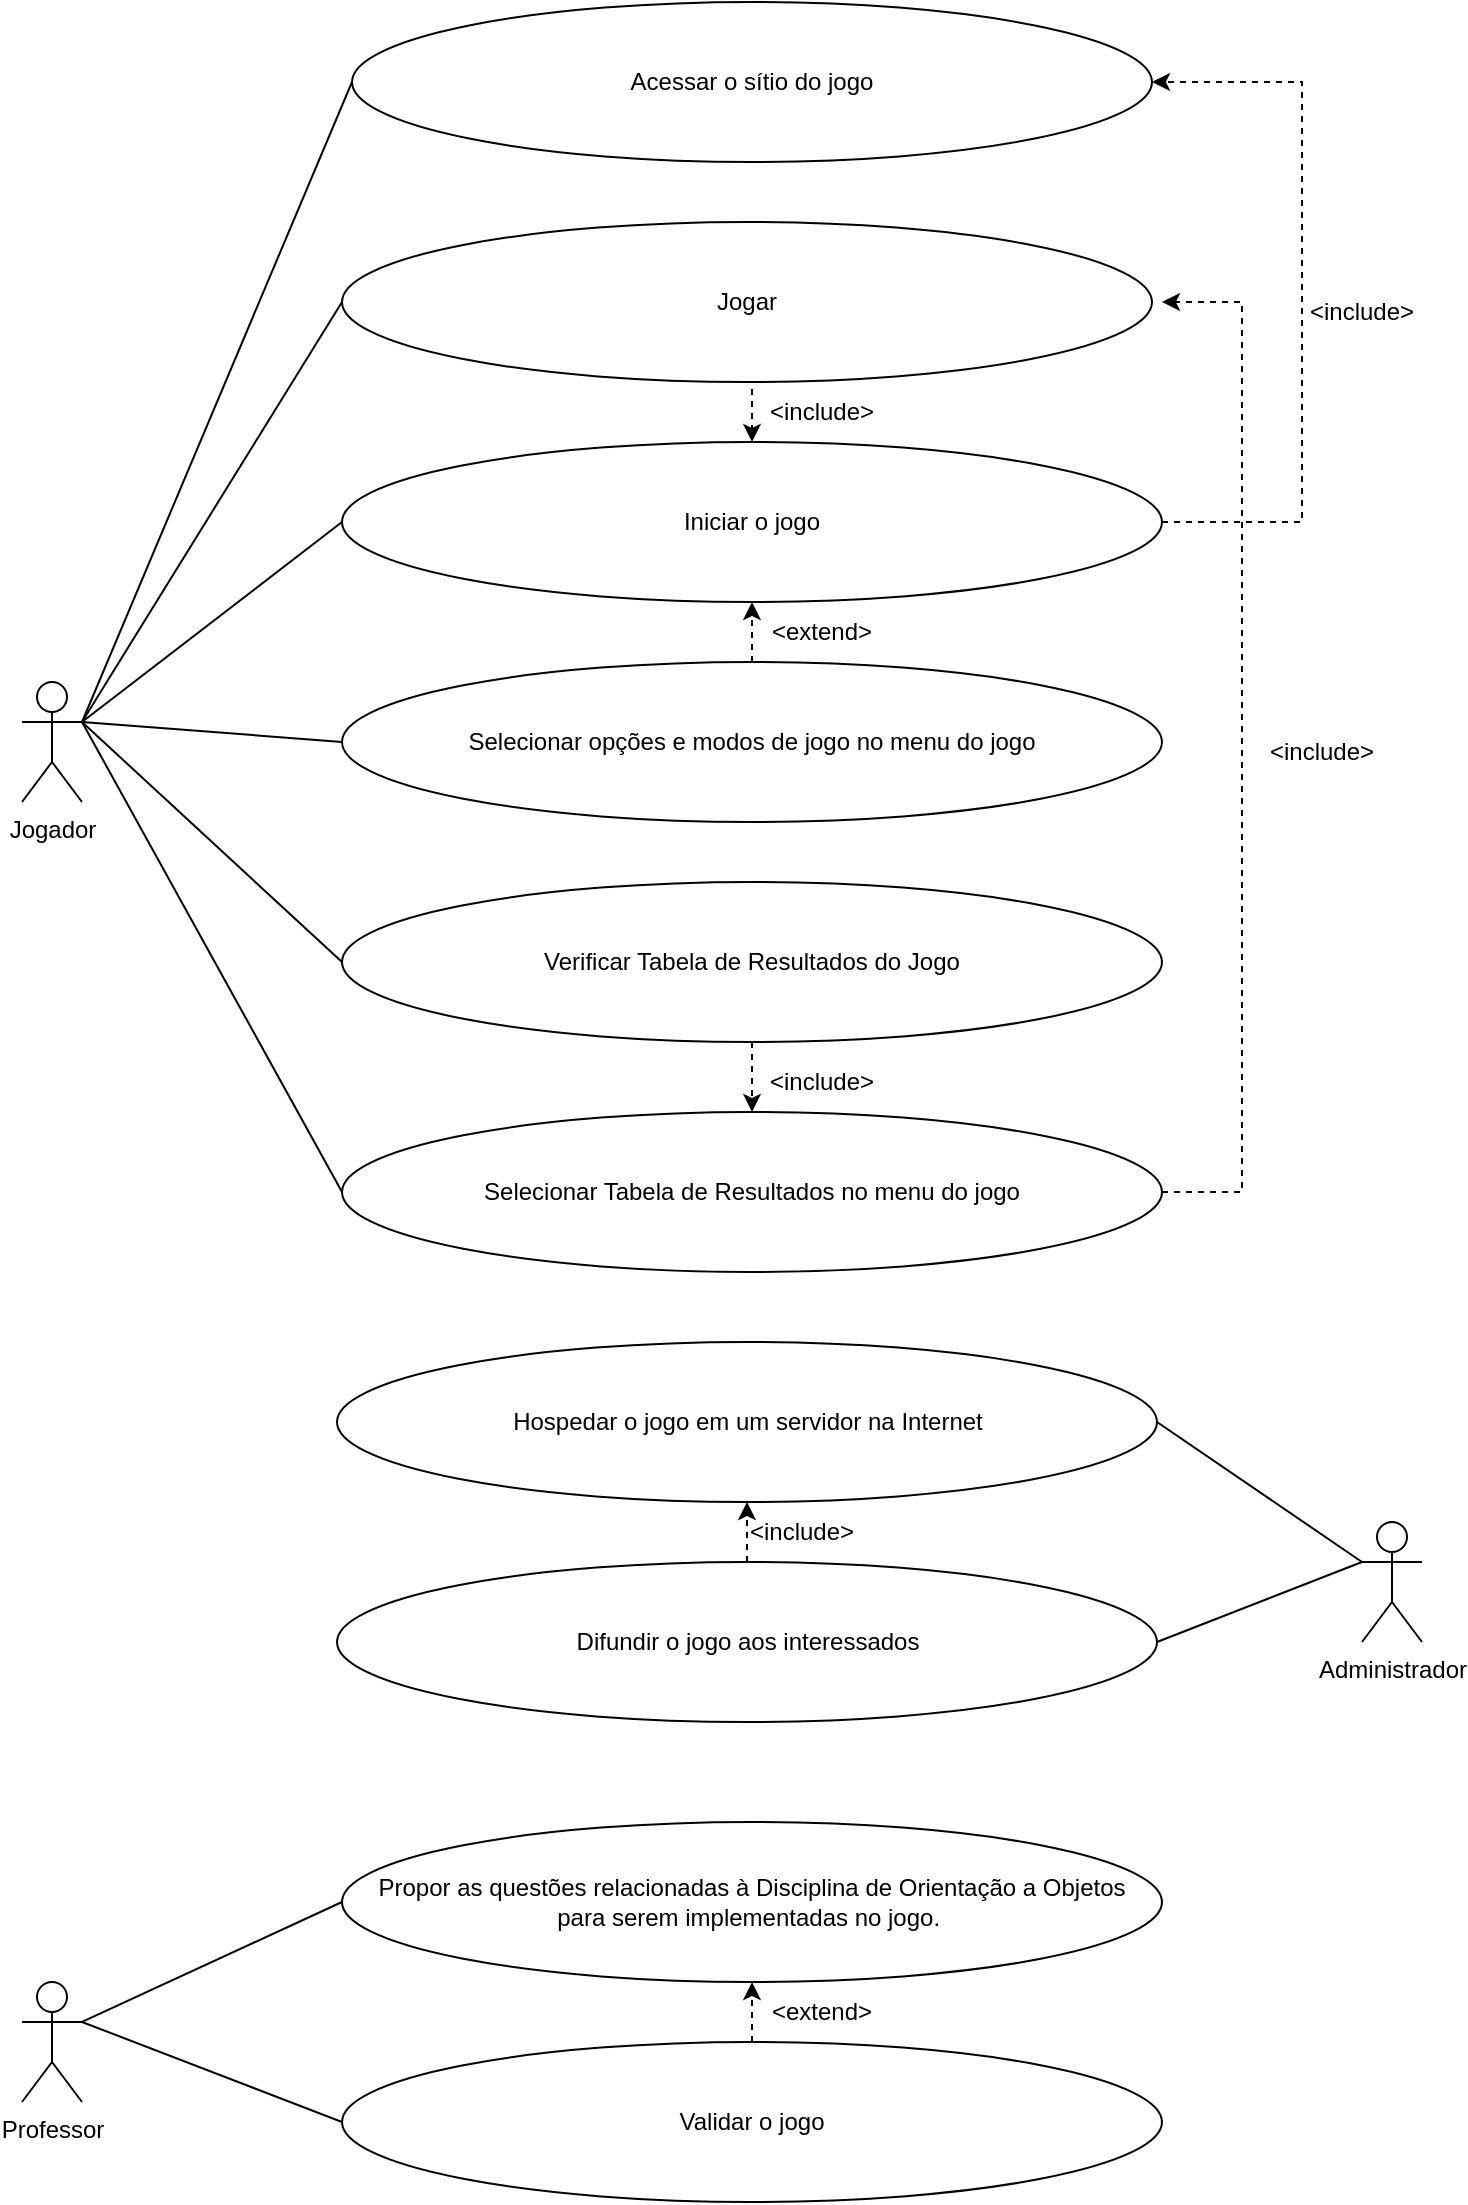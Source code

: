 <mxfile version="18.0.4" type="google"><diagram id="V3hnBKopdVOOUEOZ1lTN" name="Page-1"><mxGraphModel grid="1" page="1" gridSize="10" guides="1" tooltips="1" connect="1" arrows="1" fold="1" pageScale="1" pageWidth="827" pageHeight="1169" math="0" shadow="0"><root><mxCell id="0"/><mxCell id="1" parent="0"/><mxCell id="VwYyqZ0FLOTYkRQRMPDI-3" style="rounded=0;orthogonalLoop=1;jettySize=auto;html=1;exitX=1;exitY=0.333;exitDx=0;exitDy=0;exitPerimeter=0;entryX=0;entryY=0.5;entryDx=0;entryDy=0;endArrow=none;endFill=0;" edge="1" parent="1" source="VwYyqZ0FLOTYkRQRMPDI-1" target="VwYyqZ0FLOTYkRQRMPDI-2"><mxGeometry relative="1" as="geometry"/></mxCell><mxCell id="VwYyqZ0FLOTYkRQRMPDI-1" value="Jogador" style="shape=umlActor;verticalLabelPosition=bottom;verticalAlign=top;html=1;outlineConnect=0;" vertex="1" parent="1"><mxGeometry x="70" y="370" width="30" height="60" as="geometry"/></mxCell><mxCell id="U880KlIerh4iNBK9p3OE-11" style="edgeStyle=orthogonalEdgeStyle;rounded=0;orthogonalLoop=1;jettySize=auto;html=1;exitX=0.5;exitY=1;exitDx=0;exitDy=0;entryX=0.5;entryY=0;entryDx=0;entryDy=0;endArrow=classic;endFill=1;dashed=1;" edge="1" parent="1" source="VwYyqZ0FLOTYkRQRMPDI-2" target="VwYyqZ0FLOTYkRQRMPDI-6"><mxGeometry relative="1" as="geometry"/></mxCell><mxCell id="VwYyqZ0FLOTYkRQRMPDI-2" value="Jogar" style="ellipse;whiteSpace=wrap;html=1;" vertex="1" parent="1"><mxGeometry x="230" y="140" width="405" height="80" as="geometry"/></mxCell><mxCell id="VwYyqZ0FLOTYkRQRMPDI-4" value="Acessar o sítio do jogo" style="ellipse;whiteSpace=wrap;html=1;" vertex="1" parent="1"><mxGeometry x="235" y="30" width="400" height="80" as="geometry"/></mxCell><mxCell id="VwYyqZ0FLOTYkRQRMPDI-5" style="rounded=0;orthogonalLoop=1;jettySize=auto;html=1;endArrow=none;endFill=0;entryX=0;entryY=0.5;entryDx=0;entryDy=0;" edge="1" parent="1" target="VwYyqZ0FLOTYkRQRMPDI-4"><mxGeometry relative="1" as="geometry"><mxPoint x="100" y="390" as="sourcePoint"/><mxPoint x="230" y="290" as="targetPoint"/></mxGeometry></mxCell><mxCell id="U880KlIerh4iNBK9p3OE-17" style="edgeStyle=orthogonalEdgeStyle;rounded=0;orthogonalLoop=1;jettySize=auto;html=1;exitX=1;exitY=0.5;exitDx=0;exitDy=0;entryX=1;entryY=0.5;entryDx=0;entryDy=0;endArrow=classic;endFill=1;dashed=1;" edge="1" parent="1" source="VwYyqZ0FLOTYkRQRMPDI-6" target="VwYyqZ0FLOTYkRQRMPDI-4"><mxGeometry relative="1" as="geometry"><Array as="points"><mxPoint x="710" y="290"/><mxPoint x="710" y="70"/></Array></mxGeometry></mxCell><mxCell id="VwYyqZ0FLOTYkRQRMPDI-6" value="Iniciar o jogo" style="ellipse;whiteSpace=wrap;html=1;" vertex="1" parent="1"><mxGeometry x="230" y="250" width="410" height="80" as="geometry"/></mxCell><mxCell id="VwYyqZ0FLOTYkRQRMPDI-7" style="rounded=0;orthogonalLoop=1;jettySize=auto;html=1;entryX=0;entryY=0.5;entryDx=0;entryDy=0;endArrow=none;endFill=0;exitX=1;exitY=0.333;exitDx=0;exitDy=0;exitPerimeter=0;" edge="1" parent="1" target="VwYyqZ0FLOTYkRQRMPDI-6" source="VwYyqZ0FLOTYkRQRMPDI-1"><mxGeometry relative="1" as="geometry"><mxPoint x="110" y="240" as="sourcePoint"/><mxPoint x="240" y="190" as="targetPoint"/></mxGeometry></mxCell><mxCell id="VwYyqZ0FLOTYkRQRMPDI-10" value="Administrador" style="shape=umlActor;verticalLabelPosition=bottom;verticalAlign=top;html=1;outlineConnect=0;" vertex="1" parent="1"><mxGeometry x="740" y="790" width="30" height="60" as="geometry"/></mxCell><mxCell id="VwYyqZ0FLOTYkRQRMPDI-11" value="Hospedar o jogo em um servidor na Internet" style="ellipse;whiteSpace=wrap;html=1;" vertex="1" parent="1"><mxGeometry x="227.5" y="700" width="410" height="80" as="geometry"/></mxCell><mxCell id="VwYyqZ0FLOTYkRQRMPDI-12" style="rounded=0;orthogonalLoop=1;jettySize=auto;html=1;entryX=0;entryY=0.333;entryDx=0;entryDy=0;endArrow=none;endFill=0;entryPerimeter=0;exitX=1;exitY=0.5;exitDx=0;exitDy=0;" edge="1" parent="1" source="VwYyqZ0FLOTYkRQRMPDI-11" target="VwYyqZ0FLOTYkRQRMPDI-10"><mxGeometry relative="1" as="geometry"><mxPoint x="110" y="520" as="sourcePoint"/><mxPoint x="230" y="550" as="targetPoint"/></mxGeometry></mxCell><mxCell id="U880KlIerh4iNBK9p3OE-3" style="rounded=0;orthogonalLoop=1;jettySize=auto;html=1;exitX=1;exitY=0.333;exitDx=0;exitDy=0;exitPerimeter=0;endArrow=none;endFill=0;entryX=0;entryY=0.5;entryDx=0;entryDy=0;" edge="1" parent="1" source="U880KlIerh4iNBK9p3OE-1" target="U880KlIerh4iNBK9p3OE-2"><mxGeometry relative="1" as="geometry"/></mxCell><mxCell id="U880KlIerh4iNBK9p3OE-1" value="Professor" style="shape=umlActor;verticalLabelPosition=bottom;verticalAlign=top;html=1;outlineConnect=0;" vertex="1" parent="1"><mxGeometry x="70" y="1020" width="30" height="60" as="geometry"/></mxCell><mxCell id="U880KlIerh4iNBK9p3OE-2" value="Propor as questões relacionadas à Disciplina de Orientação a Objetos &lt;br&gt;para serem implementadas no jogo.&amp;nbsp;" style="ellipse;whiteSpace=wrap;html=1;" vertex="1" parent="1"><mxGeometry x="230" y="940" width="410" height="80" as="geometry"/></mxCell><mxCell id="U880KlIerh4iNBK9p3OE-7" style="edgeStyle=none;rounded=0;orthogonalLoop=1;jettySize=auto;html=1;exitX=0;exitY=0.5;exitDx=0;exitDy=0;endArrow=none;endFill=0;entryX=1;entryY=0.333;entryDx=0;entryDy=0;entryPerimeter=0;" edge="1" parent="1" source="U880KlIerh4iNBK9p3OE-6" target="VwYyqZ0FLOTYkRQRMPDI-1"><mxGeometry relative="1" as="geometry"><mxPoint x="110" y="240" as="targetPoint"/></mxGeometry></mxCell><mxCell id="U880KlIerh4iNBK9p3OE-13" style="edgeStyle=orthogonalEdgeStyle;rounded=0;orthogonalLoop=1;jettySize=auto;html=1;exitX=0.5;exitY=0;exitDx=0;exitDy=0;entryX=0.5;entryY=1;entryDx=0;entryDy=0;dashed=1;endArrow=classic;endFill=1;" edge="1" parent="1" source="U880KlIerh4iNBK9p3OE-6" target="VwYyqZ0FLOTYkRQRMPDI-6"><mxGeometry relative="1" as="geometry"/></mxCell><mxCell id="U880KlIerh4iNBK9p3OE-6" value="Selecionar opções e modos de jogo no menu do jogo" style="ellipse;whiteSpace=wrap;html=1;" vertex="1" parent="1"><mxGeometry x="230" y="360" width="410" height="80" as="geometry"/></mxCell><mxCell id="U880KlIerh4iNBK9p3OE-9" style="edgeStyle=none;rounded=0;orthogonalLoop=1;jettySize=auto;html=1;exitX=1;exitY=0.5;exitDx=0;exitDy=0;endArrow=none;endFill=0;" edge="1" parent="1" source="U880KlIerh4iNBK9p3OE-8"><mxGeometry relative="1" as="geometry"><mxPoint x="740" y="810" as="targetPoint"/></mxGeometry></mxCell><mxCell id="U880KlIerh4iNBK9p3OE-26" style="edgeStyle=orthogonalEdgeStyle;rounded=0;orthogonalLoop=1;jettySize=auto;html=1;exitX=0.5;exitY=0;exitDx=0;exitDy=0;entryX=0.5;entryY=1;entryDx=0;entryDy=0;dashed=1;endArrow=classic;endFill=1;" edge="1" parent="1" source="U880KlIerh4iNBK9p3OE-8" target="VwYyqZ0FLOTYkRQRMPDI-11"><mxGeometry relative="1" as="geometry"/></mxCell><mxCell id="U880KlIerh4iNBK9p3OE-8" value="Difundir o jogo aos interessados" style="ellipse;whiteSpace=wrap;html=1;" vertex="1" parent="1"><mxGeometry x="227.5" y="810" width="410" height="80" as="geometry"/></mxCell><mxCell id="U880KlIerh4iNBK9p3OE-12" value="&amp;lt;include&amp;gt;" style="text;html=1;strokeColor=none;fillColor=none;align=center;verticalAlign=middle;whiteSpace=wrap;rounded=0;" vertex="1" parent="1"><mxGeometry x="440" y="220" width="60" height="30" as="geometry"/></mxCell><mxCell id="U880KlIerh4iNBK9p3OE-14" value="&amp;lt;extend&amp;gt;" style="text;html=1;strokeColor=none;fillColor=none;align=center;verticalAlign=middle;whiteSpace=wrap;rounded=0;" vertex="1" parent="1"><mxGeometry x="440" y="330" width="60" height="30" as="geometry"/></mxCell><mxCell id="U880KlIerh4iNBK9p3OE-16" style="rounded=0;orthogonalLoop=1;jettySize=auto;html=1;exitX=0;exitY=0.5;exitDx=0;exitDy=0;endArrow=none;endFill=0;" edge="1" parent="1" source="U880KlIerh4iNBK9p3OE-15"><mxGeometry relative="1" as="geometry"><mxPoint x="100" y="390" as="targetPoint"/></mxGeometry></mxCell><mxCell id="U880KlIerh4iNBK9p3OE-21" style="edgeStyle=orthogonalEdgeStyle;rounded=0;orthogonalLoop=1;jettySize=auto;html=1;exitX=0.5;exitY=1;exitDx=0;exitDy=0;entryX=0.5;entryY=0;entryDx=0;entryDy=0;dashed=1;endArrow=classic;endFill=1;" edge="1" parent="1" source="U880KlIerh4iNBK9p3OE-15" target="U880KlIerh4iNBK9p3OE-19"><mxGeometry relative="1" as="geometry"/></mxCell><mxCell id="U880KlIerh4iNBK9p3OE-15" value="Verificar Tabela de Resultados do Jogo" style="ellipse;whiteSpace=wrap;html=1;" vertex="1" parent="1"><mxGeometry x="230" y="470" width="410" height="80" as="geometry"/></mxCell><mxCell id="U880KlIerh4iNBK9p3OE-18" value="&amp;lt;include&amp;gt;" style="text;html=1;strokeColor=none;fillColor=none;align=center;verticalAlign=middle;whiteSpace=wrap;rounded=0;" vertex="1" parent="1"><mxGeometry x="710" y="170" width="60" height="30" as="geometry"/></mxCell><mxCell id="U880KlIerh4iNBK9p3OE-23" style="rounded=0;orthogonalLoop=1;jettySize=auto;html=1;exitX=0;exitY=0.5;exitDx=0;exitDy=0;entryX=1;entryY=0.333;entryDx=0;entryDy=0;entryPerimeter=0;endArrow=none;endFill=0;" edge="1" parent="1" source="U880KlIerh4iNBK9p3OE-19" target="VwYyqZ0FLOTYkRQRMPDI-1"><mxGeometry relative="1" as="geometry"/></mxCell><mxCell id="U880KlIerh4iNBK9p3OE-24" style="edgeStyle=orthogonalEdgeStyle;rounded=0;orthogonalLoop=1;jettySize=auto;html=1;exitX=1;exitY=0.5;exitDx=0;exitDy=0;endArrow=classic;endFill=1;dashed=1;" edge="1" parent="1" source="U880KlIerh4iNBK9p3OE-19"><mxGeometry relative="1" as="geometry"><mxPoint x="640" y="180" as="targetPoint"/><Array as="points"><mxPoint x="680" y="625"/><mxPoint x="680" y="180"/></Array></mxGeometry></mxCell><mxCell id="U880KlIerh4iNBK9p3OE-19" value="Selecionar Tabela de Resultados no menu do jogo" style="ellipse;whiteSpace=wrap;html=1;" vertex="1" parent="1"><mxGeometry x="230" y="585" width="410" height="80" as="geometry"/></mxCell><mxCell id="U880KlIerh4iNBK9p3OE-22" value="&amp;lt;include&amp;gt;" style="text;html=1;strokeColor=none;fillColor=none;align=center;verticalAlign=middle;whiteSpace=wrap;rounded=0;" vertex="1" parent="1"><mxGeometry x="440" y="555" width="60" height="30" as="geometry"/></mxCell><mxCell id="U880KlIerh4iNBK9p3OE-25" value="&amp;lt;include&amp;gt;" style="text;html=1;strokeColor=none;fillColor=none;align=center;verticalAlign=middle;whiteSpace=wrap;rounded=0;" vertex="1" parent="1"><mxGeometry x="690" y="390" width="60" height="30" as="geometry"/></mxCell><mxCell id="U880KlIerh4iNBK9p3OE-27" value="&amp;lt;include&amp;gt;" style="text;html=1;strokeColor=none;fillColor=none;align=center;verticalAlign=middle;whiteSpace=wrap;rounded=0;" vertex="1" parent="1"><mxGeometry x="430" y="780" width="60" height="30" as="geometry"/></mxCell><mxCell id="U880KlIerh4iNBK9p3OE-29" style="rounded=0;orthogonalLoop=1;jettySize=auto;html=1;exitX=0;exitY=0.5;exitDx=0;exitDy=0;endArrow=none;endFill=0;entryX=1;entryY=0.333;entryDx=0;entryDy=0;entryPerimeter=0;" edge="1" parent="1" source="U880KlIerh4iNBK9p3OE-28" target="U880KlIerh4iNBK9p3OE-1"><mxGeometry relative="1" as="geometry"><mxPoint x="100" y="980" as="targetPoint"/></mxGeometry></mxCell><mxCell id="U880KlIerh4iNBK9p3OE-32" style="edgeStyle=none;rounded=0;orthogonalLoop=1;jettySize=auto;html=1;exitX=0.5;exitY=0;exitDx=0;exitDy=0;entryX=0.5;entryY=1;entryDx=0;entryDy=0;endArrow=classic;endFill=1;dashed=1;" edge="1" parent="1" source="U880KlIerh4iNBK9p3OE-28" target="U880KlIerh4iNBK9p3OE-2"><mxGeometry relative="1" as="geometry"/></mxCell><mxCell id="U880KlIerh4iNBK9p3OE-28" value="Validar o jogo" style="ellipse;whiteSpace=wrap;html=1;" vertex="1" parent="1"><mxGeometry x="230" y="1050" width="410" height="80" as="geometry"/></mxCell><mxCell id="U880KlIerh4iNBK9p3OE-33" value="&amp;lt;extend&amp;gt;" style="text;html=1;strokeColor=none;fillColor=none;align=center;verticalAlign=middle;whiteSpace=wrap;rounded=0;" vertex="1" parent="1"><mxGeometry x="440" y="1020" width="60" height="30" as="geometry"/></mxCell></root></mxGraphModel></diagram></mxfile>